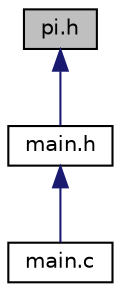 digraph "pi.h"
{
 // LATEX_PDF_SIZE
  edge [fontname="Helvetica",fontsize="10",labelfontname="Helvetica",labelfontsize="10"];
  node [fontname="Helvetica",fontsize="10",shape=record];
  Node1 [label="pi.h",height=0.2,width=0.4,color="black", fillcolor="grey75", style="filled", fontcolor="black",tooltip="fichier header contenant les fonctions permettant le calcul d'une valeur approchée de pi (~3...."];
  Node1 -> Node2 [dir="back",color="midnightblue",fontsize="10",style="solid",fontname="Helvetica"];
  Node2 [label="main.h",height=0.2,width=0.4,color="black", fillcolor="white", style="filled",URL="$main_8h.html",tooltip="liste des dépendances et bibliothèques nécessaires au fonctionnement de main.c"];
  Node2 -> Node3 [dir="back",color="midnightblue",fontsize="10",style="solid",fontname="Helvetica"];
  Node3 [label="main.c",height=0.2,width=0.4,color="black", fillcolor="white", style="filled",URL="$main_8c.html",tooltip="fichier principal appelant les fonctions permettant de calculer au choix pi ou racine de 2"];
}
